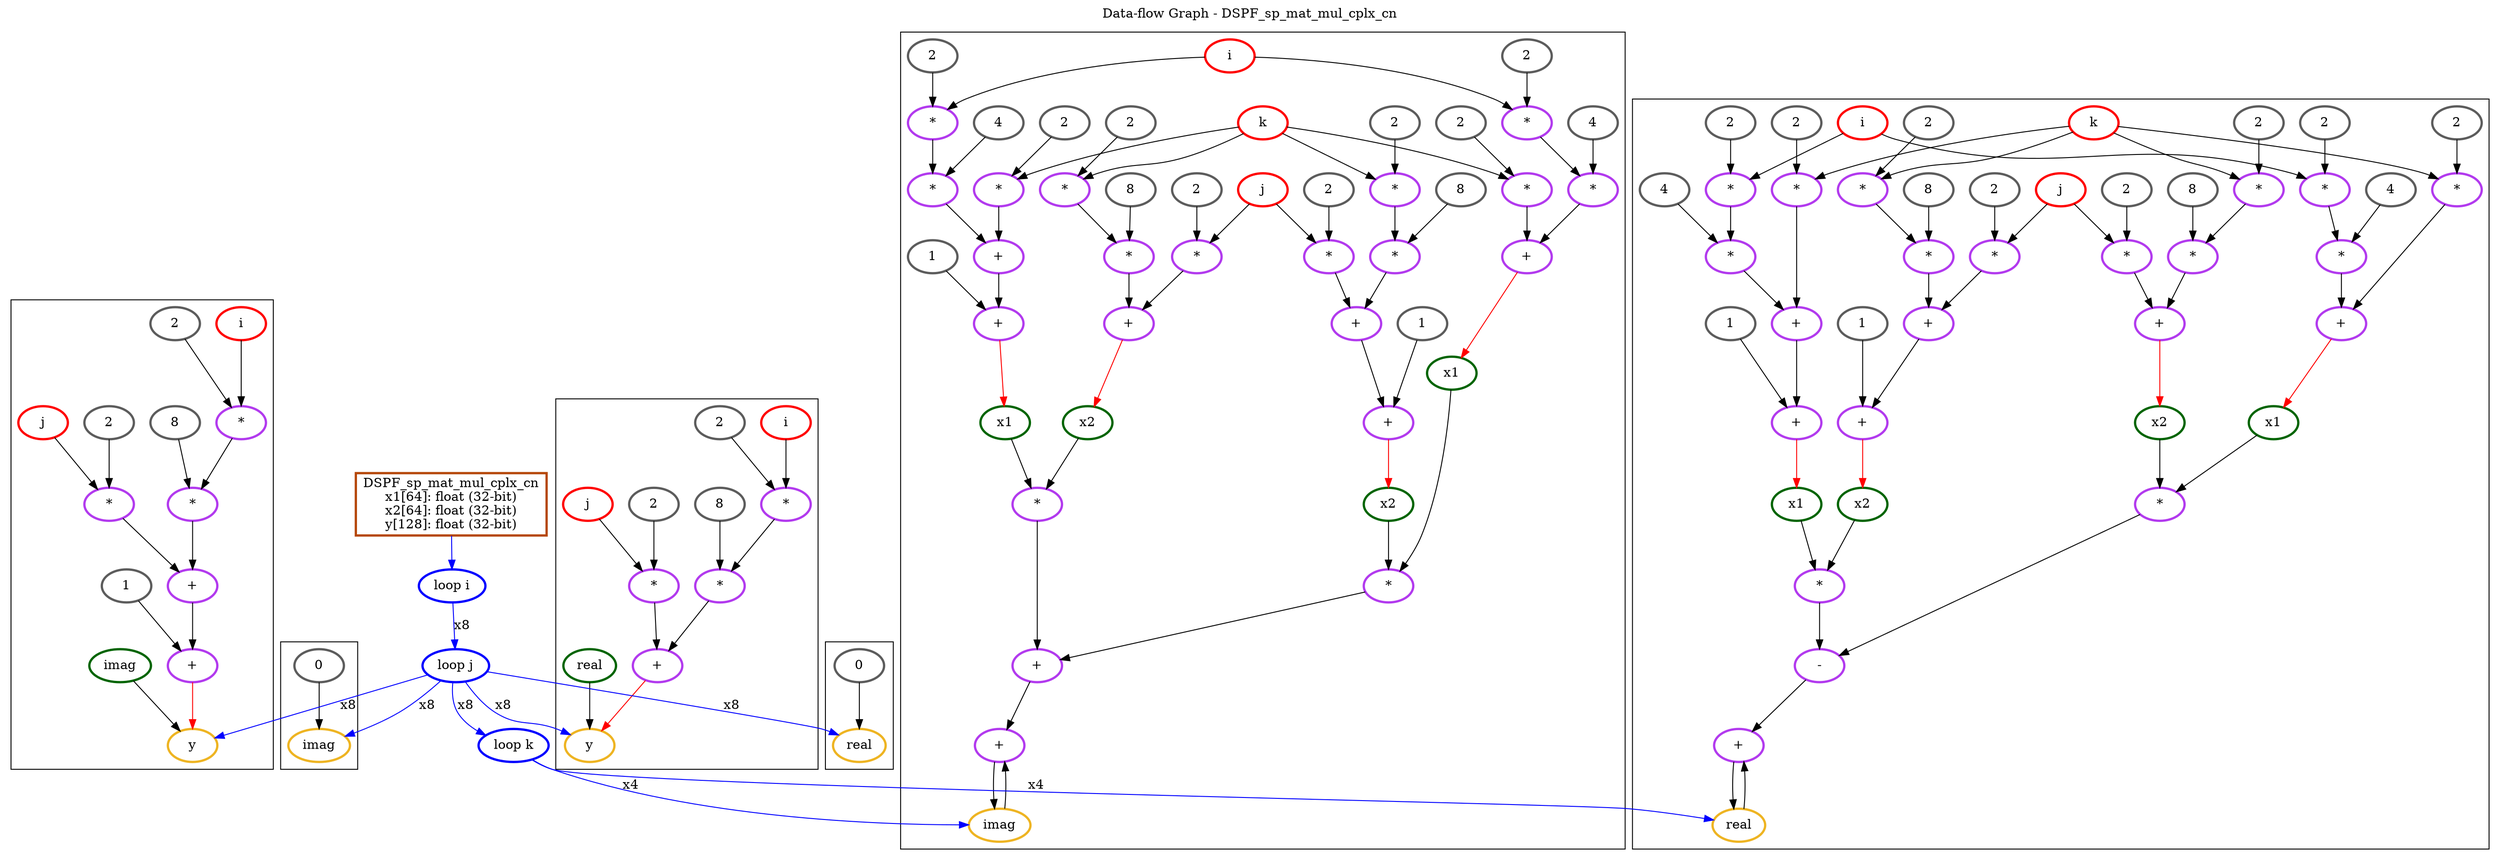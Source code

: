 Digraph G {
node [penwidth=2.5]
n1 [label="DSPF_sp_mat_mul_cplx_cn
x1[64]: float (32-bit)
x2[64]: float (32-bit)
y[128]: float (32-bit)
" color="#b54707"shape="box"]
subgraph cluster6{
n118 [label="y" color="goldenrod2"]
n119 [label="+" color="darkorchid2"]
n120 [label="+" color="darkorchid2"]
n121 [label="*" color="darkorchid2"]
n122 [label="*" color="darkorchid2"]
n123 [label="i" color="red"]
n124 [label="2" color="gray36"]
n125 [label="8" color="gray36"]
n126 [label="*" color="darkorchid2"]
n127 [label="2" color="gray36"]
n128 [label="j" color="red"]
n129 [label="1" color="gray36"]
n130 [label="imag" color="darkgreen"]
}
subgraph cluster5{
n107 [label="y" color="goldenrod2"]
n108 [label="+" color="darkorchid2"]
n109 [label="*" color="darkorchid2"]
n110 [label="*" color="darkorchid2"]
n111 [label="i" color="red"]
n112 [label="2" color="gray36"]
n113 [label="8" color="gray36"]
n114 [label="*" color="darkorchid2"]
n115 [label="2" color="gray36"]
n116 [label="j" color="red"]
n117 [label="real" color="darkgreen"]
}
subgraph cluster4{
n58 [label="+" color="darkorchid2"]
n59 [label="imag" color="goldenrod2"]
n60 [label="+" color="darkorchid2"]
n61 [label="*" color="darkorchid2"]
n62 [label="x1" color="darkgreen"]
n63 [label="+" color="darkorchid2"]
n64 [label="*" color="darkorchid2"]
n65 [label="*" color="darkorchid2"]
n66 [label="i" color="red"]
n67 [label="2" color="gray36"]
n68 [label="4" color="gray36"]
n69 [label="*" color="darkorchid2"]
n70 [label="2" color="gray36"]
n71 [label="k" color="red"]
n72 [label="x2" color="darkgreen"]
n73 [label="+" color="darkorchid2"]
n74 [label="+" color="darkorchid2"]
n75 [label="*" color="darkorchid2"]
n76 [label="*" color="darkorchid2"]
n78 [label="2" color="gray36"]
n79 [label="8" color="gray36"]
n80 [label="*" color="darkorchid2"]
n81 [label="2" color="gray36"]
n82 [label="j" color="red"]
n83 [label="1" color="gray36"]
n84 [label="*" color="darkorchid2"]
n85 [label="x1" color="darkgreen"]
n86 [label="+" color="darkorchid2"]
n87 [label="+" color="darkorchid2"]
n88 [label="*" color="darkorchid2"]
n89 [label="*" color="darkorchid2"]
n91 [label="2" color="gray36"]
n92 [label="4" color="gray36"]
n93 [label="*" color="darkorchid2"]
n94 [label="2" color="gray36"]
n96 [label="1" color="gray36"]
n97 [label="x2" color="darkgreen"]
n98 [label="+" color="darkorchid2"]
n99 [label="*" color="darkorchid2"]
n100 [label="*" color="darkorchid2"]
n102 [label="2" color="gray36"]
n103 [label="8" color="gray36"]
n104 [label="*" color="darkorchid2"]
n105 [label="2" color="gray36"]
}
subgraph cluster3{
n9 [label="+" color="darkorchid2"]
n10 [label="real" color="goldenrod2"]
n11 [label="-" color="darkorchid2"]
n12 [label="*" color="darkorchid2"]
n13 [label="x1" color="darkgreen"]
n14 [label="+" color="darkorchid2"]
n15 [label="*" color="darkorchid2"]
n16 [label="*" color="darkorchid2"]
n17 [label="i" color="red"]
n18 [label="2" color="gray36"]
n19 [label="4" color="gray36"]
n20 [label="*" color="darkorchid2"]
n21 [label="2" color="gray36"]
n22 [label="k" color="red"]
n23 [label="x2" color="darkgreen"]
n24 [label="+" color="darkorchid2"]
n25 [label="*" color="darkorchid2"]
n26 [label="*" color="darkorchid2"]
n28 [label="2" color="gray36"]
n29 [label="8" color="gray36"]
n30 [label="*" color="darkorchid2"]
n31 [label="2" color="gray36"]
n32 [label="j" color="red"]
n33 [label="*" color="darkorchid2"]
n34 [label="x1" color="darkgreen"]
n35 [label="+" color="darkorchid2"]
n36 [label="+" color="darkorchid2"]
n37 [label="*" color="darkorchid2"]
n38 [label="*" color="darkorchid2"]
n40 [label="2" color="gray36"]
n41 [label="4" color="gray36"]
n42 [label="*" color="darkorchid2"]
n43 [label="2" color="gray36"]
n45 [label="1" color="gray36"]
n46 [label="x2" color="darkgreen"]
n47 [label="+" color="darkorchid2"]
n48 [label="+" color="darkorchid2"]
n49 [label="*" color="darkorchid2"]
n50 [label="*" color="darkorchid2"]
n52 [label="2" color="gray36"]
n53 [label="8" color="gray36"]
n54 [label="*" color="darkorchid2"]
n55 [label="2" color="gray36"]
n57 [label="1" color="gray36"]
}
subgraph cluster2{
n6 [label="imag" color="goldenrod2"]
n7 [label="0" color="gray36"]
}
subgraph cluster1{
n4 [label="real" color="goldenrod2"]
n5 [label="0" color="gray36"]
}
subgraph cluster0{
}
n0 [label="" color="white"]
n1 [label="DSPF_sp_mat_mul_cplx_cn
x1[64]: float (32-bit)
x2[64]: float (32-bit)
y[128]: float (32-bit)
" color="#b54707"shape="box"]
n2 [label="loop i" color="blue1"]
n3 [label="loop j" color="blue1"]
n8 [label="loop k" color="blue1"]
n5 -> n4 [label="", color=black]
n7 -> n6 [label="", color=black]
n17 -> n16 [label="", color=black]
n18 -> n16 [label="", color=black]
n16 -> n15 [label="", color=black]
n19 -> n15 [label="", color=black]
n21 -> n20 [label="", color=black]
n22 -> n20 [label="", color=black]
n15 -> n14 [label="", color=black]
n20 -> n14 [label="", color=black]
n14 -> n13 [label="", color=red]
n22 -> n26 [label="", color=black]
n28 -> n26 [label="", color=black]
n26 -> n25 [label="", color=black]
n29 -> n25 [label="", color=black]
n31 -> n30 [label="", color=black]
n32 -> n30 [label="", color=black]
n25 -> n24 [label="", color=black]
n30 -> n24 [label="", color=black]
n24 -> n23 [label="", color=red]
n13 -> n12 [label="", color=black]
n23 -> n12 [label="", color=black]
n17 -> n38 [label="", color=black]
n40 -> n38 [label="", color=black]
n38 -> n37 [label="", color=black]
n41 -> n37 [label="", color=black]
n43 -> n42 [label="", color=black]
n22 -> n42 [label="", color=black]
n37 -> n36 [label="", color=black]
n42 -> n36 [label="", color=black]
n36 -> n35 [label="", color=black]
n45 -> n35 [label="", color=black]
n35 -> n34 [label="", color=red]
n22 -> n50 [label="", color=black]
n52 -> n50 [label="", color=black]
n50 -> n49 [label="", color=black]
n53 -> n49 [label="", color=black]
n55 -> n54 [label="", color=black]
n32 -> n54 [label="", color=black]
n49 -> n48 [label="", color=black]
n54 -> n48 [label="", color=black]
n48 -> n47 [label="", color=black]
n57 -> n47 [label="", color=black]
n47 -> n46 [label="", color=red]
n34 -> n33 [label="", color=black]
n46 -> n33 [label="", color=black]
n12 -> n11 [label="", color=black]
n33 -> n11 [label="", color=black]
n11 -> n9 [label="", color=black]
n10 -> n9 [label="", color=black]
n9 -> n10 [label="", color=black]
n66 -> n65 [label="", color=black]
n67 -> n65 [label="", color=black]
n65 -> n64 [label="", color=black]
n68 -> n64 [label="", color=black]
n70 -> n69 [label="", color=black]
n71 -> n69 [label="", color=black]
n64 -> n63 [label="", color=black]
n69 -> n63 [label="", color=black]
n63 -> n62 [label="", color=red]
n71 -> n76 [label="", color=black]
n78 -> n76 [label="", color=black]
n76 -> n75 [label="", color=black]
n79 -> n75 [label="", color=black]
n81 -> n80 [label="", color=black]
n82 -> n80 [label="", color=black]
n75 -> n74 [label="", color=black]
n80 -> n74 [label="", color=black]
n74 -> n73 [label="", color=black]
n83 -> n73 [label="", color=black]
n73 -> n72 [label="", color=red]
n62 -> n61 [label="", color=black]
n72 -> n61 [label="", color=black]
n66 -> n89 [label="", color=black]
n91 -> n89 [label="", color=black]
n89 -> n88 [label="", color=black]
n92 -> n88 [label="", color=black]
n94 -> n93 [label="", color=black]
n71 -> n93 [label="", color=black]
n88 -> n87 [label="", color=black]
n93 -> n87 [label="", color=black]
n87 -> n86 [label="", color=black]
n96 -> n86 [label="", color=black]
n86 -> n85 [label="", color=red]
n71 -> n100 [label="", color=black]
n102 -> n100 [label="", color=black]
n100 -> n99 [label="", color=black]
n103 -> n99 [label="", color=black]
n105 -> n104 [label="", color=black]
n82 -> n104 [label="", color=black]
n99 -> n98 [label="", color=black]
n104 -> n98 [label="", color=black]
n98 -> n97 [label="", color=red]
n85 -> n84 [label="", color=black]
n97 -> n84 [label="", color=black]
n61 -> n60 [label="", color=black]
n84 -> n60 [label="", color=black]
n60 -> n58 [label="", color=black]
n59 -> n58 [label="", color=black]
n58 -> n59 [label="", color=black]
n8 -> n10 [label="x4", color=blue]
n8 -> n59 [label="x4", color=blue]
n111 -> n110 [label="", color=black]
n112 -> n110 [label="", color=black]
n110 -> n109 [label="", color=black]
n113 -> n109 [label="", color=black]
n115 -> n114 [label="", color=black]
n116 -> n114 [label="", color=black]
n109 -> n108 [label="", color=black]
n114 -> n108 [label="", color=black]
n108 -> n107 [label="", color=red]
n117 -> n107 [label="", color=black]
n123 -> n122 [label="", color=black]
n124 -> n122 [label="", color=black]
n122 -> n121 [label="", color=black]
n125 -> n121 [label="", color=black]
n127 -> n126 [label="", color=black]
n128 -> n126 [label="", color=black]
n121 -> n120 [label="", color=black]
n126 -> n120 [label="", color=black]
n120 -> n119 [label="", color=black]
n129 -> n119 [label="", color=black]
n119 -> n118 [label="", color=red]
n130 -> n118 [label="", color=black]
n3 -> n4 [label="x8", color=blue]
n3 -> n6 [label="x8", color=blue]
n3 -> n8 [label="x8", color=blue]
n3 -> n107 [label="x8", color=blue]
n3 -> n118 [label="x8", color=blue]
n2 -> n3 [label="x8", color=blue]
n1 -> n2 [label="", color=blue]
labelloc="t"
label="Data-flow Graph - DSPF_sp_mat_mul_cplx_cn"
}